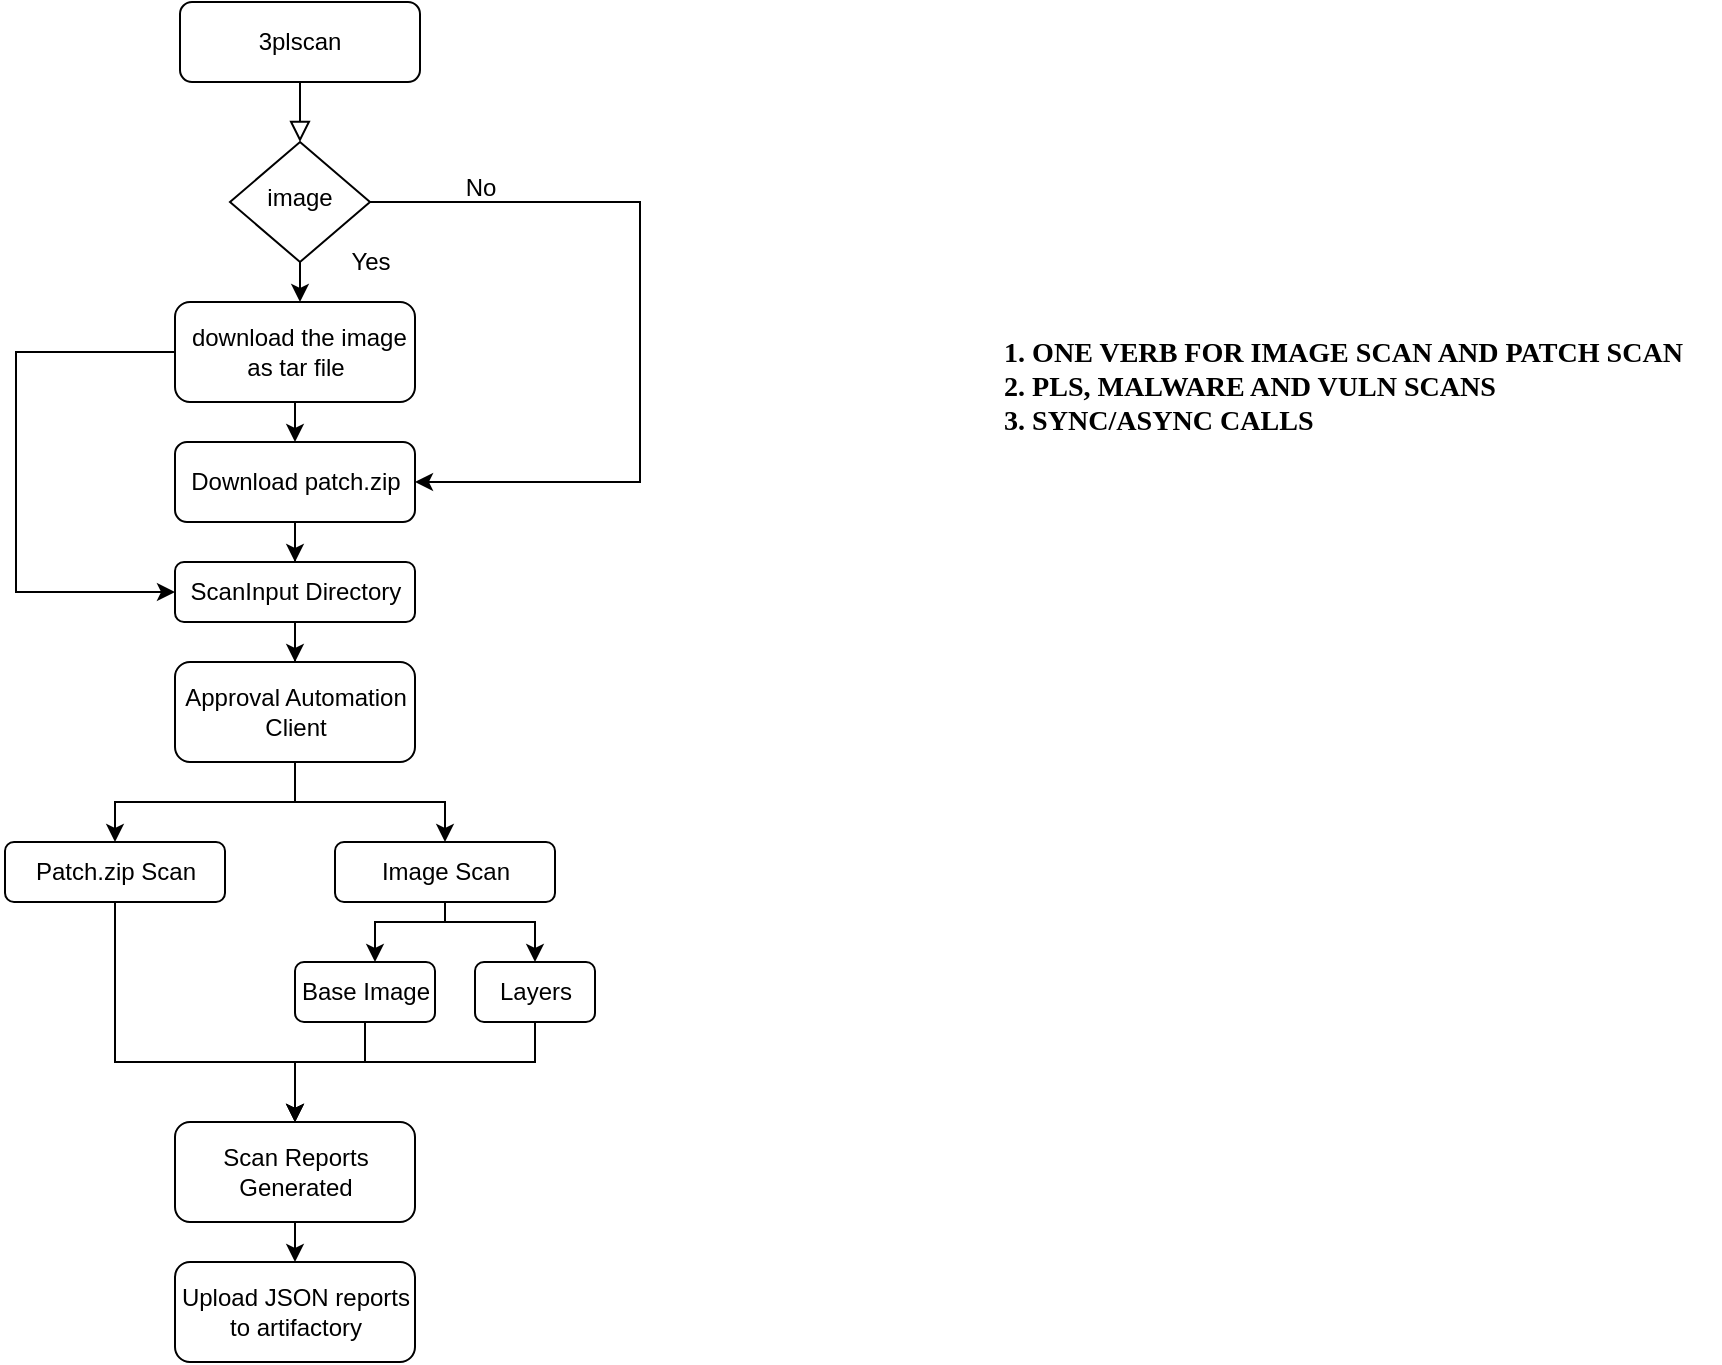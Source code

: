 <mxfile version="24.4.9" type="github">
  <diagram id="C5RBs43oDa-KdzZeNtuy" name="Page-1">
    <mxGraphModel dx="1434" dy="761" grid="1" gridSize="10" guides="1" tooltips="1" connect="1" arrows="1" fold="1" page="1" pageScale="1" pageWidth="827" pageHeight="1169" math="0" shadow="0">
      <root>
        <mxCell id="WIyWlLk6GJQsqaUBKTNV-0" />
        <mxCell id="WIyWlLk6GJQsqaUBKTNV-1" parent="WIyWlLk6GJQsqaUBKTNV-0" />
        <mxCell id="WIyWlLk6GJQsqaUBKTNV-2" value="" style="rounded=0;html=1;jettySize=auto;orthogonalLoop=1;fontSize=11;endArrow=block;endFill=0;endSize=8;strokeWidth=1;shadow=0;labelBackgroundColor=none;edgeStyle=orthogonalEdgeStyle;" parent="WIyWlLk6GJQsqaUBKTNV-1" source="WIyWlLk6GJQsqaUBKTNV-3" target="WIyWlLk6GJQsqaUBKTNV-6" edge="1">
          <mxGeometry relative="1" as="geometry" />
        </mxCell>
        <mxCell id="WIyWlLk6GJQsqaUBKTNV-3" value="3plscan" style="rounded=1;whiteSpace=wrap;html=1;fontSize=12;glass=0;strokeWidth=1;shadow=0;" parent="WIyWlLk6GJQsqaUBKTNV-1" vertex="1">
          <mxGeometry x="160" y="50" width="120" height="40" as="geometry" />
        </mxCell>
        <mxCell id="bfx6ZXpTKwMHhjVZ1_P0-19" style="edgeStyle=orthogonalEdgeStyle;rounded=0;orthogonalLoop=1;jettySize=auto;html=1;exitX=1;exitY=0.5;exitDx=0;exitDy=0;entryX=1;entryY=0.5;entryDx=0;entryDy=0;" edge="1" parent="WIyWlLk6GJQsqaUBKTNV-1" source="WIyWlLk6GJQsqaUBKTNV-6">
          <mxGeometry relative="1" as="geometry">
            <mxPoint x="277.5" y="290" as="targetPoint" />
            <Array as="points">
              <mxPoint x="390" y="150" />
              <mxPoint x="390" y="290" />
            </Array>
          </mxGeometry>
        </mxCell>
        <mxCell id="bfx6ZXpTKwMHhjVZ1_P0-47" value="" style="edgeStyle=elbowEdgeStyle;rounded=0;orthogonalLoop=1;jettySize=auto;html=1;" edge="1" parent="WIyWlLk6GJQsqaUBKTNV-1" source="WIyWlLk6GJQsqaUBKTNV-6" target="WIyWlLk6GJQsqaUBKTNV-12">
          <mxGeometry relative="1" as="geometry" />
        </mxCell>
        <mxCell id="WIyWlLk6GJQsqaUBKTNV-6" value="image" style="rhombus;whiteSpace=wrap;html=1;shadow=0;fontFamily=Helvetica;fontSize=12;align=center;strokeWidth=1;spacing=6;spacingTop=-4;" parent="WIyWlLk6GJQsqaUBKTNV-1" vertex="1">
          <mxGeometry x="185" y="120" width="70" height="60" as="geometry" />
        </mxCell>
        <mxCell id="bfx6ZXpTKwMHhjVZ1_P0-23" style="edgeStyle=orthogonalEdgeStyle;rounded=0;orthogonalLoop=1;jettySize=auto;html=1;exitX=0;exitY=0.5;exitDx=0;exitDy=0;entryX=0;entryY=0.5;entryDx=0;entryDy=0;" edge="1" parent="WIyWlLk6GJQsqaUBKTNV-1" source="WIyWlLk6GJQsqaUBKTNV-12" target="bfx6ZXpTKwMHhjVZ1_P0-0">
          <mxGeometry relative="1" as="geometry">
            <Array as="points">
              <mxPoint x="78" y="225" />
              <mxPoint x="78" y="345" />
            </Array>
          </mxGeometry>
        </mxCell>
        <mxCell id="bfx6ZXpTKwMHhjVZ1_P0-48" value="" style="edgeStyle=elbowEdgeStyle;rounded=0;orthogonalLoop=1;jettySize=auto;html=1;" edge="1" parent="WIyWlLk6GJQsqaUBKTNV-1" source="WIyWlLk6GJQsqaUBKTNV-12" target="bfx6ZXpTKwMHhjVZ1_P0-5">
          <mxGeometry relative="1" as="geometry" />
        </mxCell>
        <mxCell id="WIyWlLk6GJQsqaUBKTNV-12" value="&amp;nbsp;download the image as tar file" style="rounded=1;whiteSpace=wrap;html=1;fontSize=12;glass=0;strokeWidth=1;shadow=0;" parent="WIyWlLk6GJQsqaUBKTNV-1" vertex="1">
          <mxGeometry x="157.5" y="200" width="120" height="50" as="geometry" />
        </mxCell>
        <mxCell id="bfx6ZXpTKwMHhjVZ1_P0-26" style="edgeStyle=orthogonalEdgeStyle;rounded=0;orthogonalLoop=1;jettySize=auto;html=1;exitX=0.5;exitY=1;exitDx=0;exitDy=0;" edge="1" parent="WIyWlLk6GJQsqaUBKTNV-1" source="ff9ctfdQbOols4yk4HQ5-4" target="bfx6ZXpTKwMHhjVZ1_P0-13">
          <mxGeometry relative="1" as="geometry">
            <Array as="points">
              <mxPoint x="217.5" y="450" />
              <mxPoint x="292.5" y="450" />
            </Array>
          </mxGeometry>
        </mxCell>
        <mxCell id="bfx6ZXpTKwMHhjVZ1_P0-50" style="edgeStyle=orthogonalEdgeStyle;rounded=0;orthogonalLoop=1;jettySize=auto;html=1;exitX=0.5;exitY=1;exitDx=0;exitDy=0;" edge="1" parent="WIyWlLk6GJQsqaUBKTNV-1" source="ff9ctfdQbOols4yk4HQ5-4" target="bfx6ZXpTKwMHhjVZ1_P0-11">
          <mxGeometry relative="1" as="geometry" />
        </mxCell>
        <mxCell id="ff9ctfdQbOols4yk4HQ5-4" value="Approval Automation Client" style="rounded=1;whiteSpace=wrap;html=1;fontSize=12;glass=0;strokeWidth=1;shadow=0;" parent="WIyWlLk6GJQsqaUBKTNV-1" vertex="1">
          <mxGeometry x="157.5" y="380" width="120" height="50" as="geometry" />
        </mxCell>
        <mxCell id="bfx6ZXpTKwMHhjVZ1_P0-46" value="" style="edgeStyle=elbowEdgeStyle;rounded=0;orthogonalLoop=1;jettySize=auto;html=1;" edge="1" parent="WIyWlLk6GJQsqaUBKTNV-1" target="WIyWlLk6GJQsqaUBKTNV-12">
          <mxGeometry relative="1" as="geometry">
            <mxPoint x="275.5" y="210.882" as="sourcePoint" />
          </mxGeometry>
        </mxCell>
        <mxCell id="ff9ctfdQbOols4yk4HQ5-21" value="&lt;pre style=&quot;&quot;&gt;&lt;h3&gt;&lt;font face=&quot;Times New Roman&quot;&gt;1. ONE VERB FOR IMAGE SCAN AND PATCH SCAN&lt;br&gt;&lt;/font&gt;&lt;font face=&quot;Times New Roman&quot;&gt;2. PLS, MALWARE AND VULN SCANS&amp;nbsp;&lt;br&gt;&lt;/font&gt;&lt;font face=&quot;Times New Roman&quot;&gt;&lt;span style=&quot;background-color: initial;&quot;&gt;3. SYNC/ASYNC CALLS&lt;/span&gt;&lt;/font&gt;&lt;/h3&gt;&lt;span style=&quot;background-color: initial;&quot;&gt;&lt;font face=&quot;-Fqa7TPpRocDxB_hccjI&quot;&gt;&amp;nbsp;&lt;/font&gt;&lt;/span&gt;&lt;/pre&gt;" style="text;html=1;align=left;verticalAlign=middle;resizable=0;points=[];autosize=1;strokeColor=none;fillColor=none;" parent="WIyWlLk6GJQsqaUBKTNV-1" vertex="1">
          <mxGeometry x="570" y="195" width="360" height="120" as="geometry" />
        </mxCell>
        <mxCell id="bfx6ZXpTKwMHhjVZ1_P0-1" value="" style="edgeStyle=orthogonalEdgeStyle;rounded=0;orthogonalLoop=1;jettySize=auto;html=1;" edge="1" parent="WIyWlLk6GJQsqaUBKTNV-1" source="bfx6ZXpTKwMHhjVZ1_P0-0" target="ff9ctfdQbOols4yk4HQ5-4">
          <mxGeometry relative="1" as="geometry" />
        </mxCell>
        <mxCell id="bfx6ZXpTKwMHhjVZ1_P0-0" value="ScanInput Directory" style="rounded=1;whiteSpace=wrap;html=1;fontSize=12;glass=0;strokeWidth=1;shadow=0;" vertex="1" parent="WIyWlLk6GJQsqaUBKTNV-1">
          <mxGeometry x="157.5" y="330" width="120" height="30" as="geometry" />
        </mxCell>
        <mxCell id="bfx6ZXpTKwMHhjVZ1_P0-22" value="" style="edgeStyle=orthogonalEdgeStyle;rounded=0;orthogonalLoop=1;jettySize=auto;html=1;" edge="1" parent="WIyWlLk6GJQsqaUBKTNV-1" source="bfx6ZXpTKwMHhjVZ1_P0-5" target="bfx6ZXpTKwMHhjVZ1_P0-0">
          <mxGeometry relative="1" as="geometry" />
        </mxCell>
        <mxCell id="bfx6ZXpTKwMHhjVZ1_P0-5" value="Download patch.zip" style="rounded=1;whiteSpace=wrap;html=1;fontSize=12;glass=0;strokeWidth=1;shadow=0;" vertex="1" parent="WIyWlLk6GJQsqaUBKTNV-1">
          <mxGeometry x="157.5" y="270" width="120" height="40" as="geometry" />
        </mxCell>
        <mxCell id="bfx6ZXpTKwMHhjVZ1_P0-10" value="" style="edgeStyle=orthogonalEdgeStyle;rounded=0;orthogonalLoop=1;jettySize=auto;html=1;entryX=0.5;entryY=0;entryDx=0;entryDy=0;" edge="1" parent="WIyWlLk6GJQsqaUBKTNV-1" source="bfx6ZXpTKwMHhjVZ1_P0-11" target="bfx6ZXpTKwMHhjVZ1_P0-42">
          <mxGeometry relative="1" as="geometry">
            <Array as="points">
              <mxPoint x="127.5" y="580" />
              <mxPoint x="217.5" y="580" />
            </Array>
          </mxGeometry>
        </mxCell>
        <mxCell id="bfx6ZXpTKwMHhjVZ1_P0-11" value="Patch.zip Scan" style="rounded=1;whiteSpace=wrap;html=1;fontSize=12;glass=0;strokeWidth=1;shadow=0;" vertex="1" parent="WIyWlLk6GJQsqaUBKTNV-1">
          <mxGeometry x="72.5" y="470" width="110" height="30" as="geometry" />
        </mxCell>
        <mxCell id="bfx6ZXpTKwMHhjVZ1_P0-30" style="edgeStyle=orthogonalEdgeStyle;rounded=0;orthogonalLoop=1;jettySize=auto;html=1;exitX=0.5;exitY=1;exitDx=0;exitDy=0;" edge="1" parent="WIyWlLk6GJQsqaUBKTNV-1" source="bfx6ZXpTKwMHhjVZ1_P0-13" target="bfx6ZXpTKwMHhjVZ1_P0-27">
          <mxGeometry relative="1" as="geometry">
            <Array as="points">
              <mxPoint x="292.5" y="510" />
              <mxPoint x="257.5" y="510" />
            </Array>
          </mxGeometry>
        </mxCell>
        <mxCell id="bfx6ZXpTKwMHhjVZ1_P0-31" style="edgeStyle=orthogonalEdgeStyle;rounded=0;orthogonalLoop=1;jettySize=auto;html=1;exitX=0.5;exitY=1;exitDx=0;exitDy=0;entryX=0.5;entryY=0;entryDx=0;entryDy=0;" edge="1" parent="WIyWlLk6GJQsqaUBKTNV-1" source="bfx6ZXpTKwMHhjVZ1_P0-13" target="bfx6ZXpTKwMHhjVZ1_P0-28">
          <mxGeometry relative="1" as="geometry">
            <Array as="points">
              <mxPoint x="292.5" y="510" />
              <mxPoint x="337.5" y="510" />
            </Array>
          </mxGeometry>
        </mxCell>
        <mxCell id="bfx6ZXpTKwMHhjVZ1_P0-13" value="Image Scan" style="rounded=1;whiteSpace=wrap;html=1;fontSize=12;glass=0;strokeWidth=1;shadow=0;" vertex="1" parent="WIyWlLk6GJQsqaUBKTNV-1">
          <mxGeometry x="237.5" y="470" width="110" height="30" as="geometry" />
        </mxCell>
        <mxCell id="bfx6ZXpTKwMHhjVZ1_P0-16" value="Upload JSON reports to artifactory" style="rounded=1;whiteSpace=wrap;html=1;fontSize=12;glass=0;strokeWidth=1;shadow=0;" vertex="1" parent="WIyWlLk6GJQsqaUBKTNV-1">
          <mxGeometry x="157.5" y="680" width="120" height="50" as="geometry" />
        </mxCell>
        <mxCell id="bfx6ZXpTKwMHhjVZ1_P0-20" value="No" style="text;html=1;align=center;verticalAlign=middle;resizable=0;points=[];autosize=1;strokeColor=none;fillColor=none;" vertex="1" parent="WIyWlLk6GJQsqaUBKTNV-1">
          <mxGeometry x="290" y="128" width="40" height="30" as="geometry" />
        </mxCell>
        <mxCell id="bfx6ZXpTKwMHhjVZ1_P0-21" value="Yes" style="text;html=1;align=center;verticalAlign=middle;resizable=0;points=[];autosize=1;strokeColor=none;fillColor=none;" vertex="1" parent="WIyWlLk6GJQsqaUBKTNV-1">
          <mxGeometry x="235" y="165" width="40" height="30" as="geometry" />
        </mxCell>
        <mxCell id="bfx6ZXpTKwMHhjVZ1_P0-51" style="edgeStyle=orthogonalEdgeStyle;rounded=0;orthogonalLoop=1;jettySize=auto;html=1;exitX=0.5;exitY=1;exitDx=0;exitDy=0;entryX=0.5;entryY=0;entryDx=0;entryDy=0;" edge="1" parent="WIyWlLk6GJQsqaUBKTNV-1" source="bfx6ZXpTKwMHhjVZ1_P0-27" target="bfx6ZXpTKwMHhjVZ1_P0-42">
          <mxGeometry relative="1" as="geometry">
            <Array as="points">
              <mxPoint x="253" y="580" />
              <mxPoint x="218" y="580" />
            </Array>
          </mxGeometry>
        </mxCell>
        <mxCell id="bfx6ZXpTKwMHhjVZ1_P0-27" value="Base Image" style="rounded=1;whiteSpace=wrap;html=1;fontSize=12;glass=0;strokeWidth=1;shadow=0;" vertex="1" parent="WIyWlLk6GJQsqaUBKTNV-1">
          <mxGeometry x="217.5" y="530" width="70" height="30" as="geometry" />
        </mxCell>
        <mxCell id="bfx6ZXpTKwMHhjVZ1_P0-39" style="edgeStyle=orthogonalEdgeStyle;rounded=0;orthogonalLoop=1;jettySize=auto;html=1;exitX=0.5;exitY=1;exitDx=0;exitDy=0;entryX=0.5;entryY=0;entryDx=0;entryDy=0;" edge="1" parent="WIyWlLk6GJQsqaUBKTNV-1" source="bfx6ZXpTKwMHhjVZ1_P0-28" target="bfx6ZXpTKwMHhjVZ1_P0-42">
          <mxGeometry relative="1" as="geometry">
            <mxPoint x="297.5" y="780" as="targetPoint" />
            <Array as="points">
              <mxPoint x="337.5" y="580" />
              <mxPoint x="217.5" y="580" />
            </Array>
          </mxGeometry>
        </mxCell>
        <mxCell id="bfx6ZXpTKwMHhjVZ1_P0-28" value="Layers" style="rounded=1;whiteSpace=wrap;html=1;fontSize=12;glass=0;strokeWidth=1;shadow=0;" vertex="1" parent="WIyWlLk6GJQsqaUBKTNV-1">
          <mxGeometry x="307.5" y="530" width="60" height="30" as="geometry" />
        </mxCell>
        <mxCell id="bfx6ZXpTKwMHhjVZ1_P0-43" value="" style="edgeStyle=elbowEdgeStyle;rounded=0;orthogonalLoop=1;jettySize=auto;html=1;" edge="1" parent="WIyWlLk6GJQsqaUBKTNV-1" source="bfx6ZXpTKwMHhjVZ1_P0-42" target="bfx6ZXpTKwMHhjVZ1_P0-16">
          <mxGeometry relative="1" as="geometry" />
        </mxCell>
        <mxCell id="bfx6ZXpTKwMHhjVZ1_P0-42" value="Scan Reports Generated" style="rounded=1;whiteSpace=wrap;html=1;fontSize=12;glass=0;strokeWidth=1;shadow=0;" vertex="1" parent="WIyWlLk6GJQsqaUBKTNV-1">
          <mxGeometry x="157.5" y="610" width="120" height="50" as="geometry" />
        </mxCell>
        <mxCell id="bfx6ZXpTKwMHhjVZ1_P0-44" style="edgeStyle=elbowEdgeStyle;rounded=0;orthogonalLoop=1;jettySize=auto;html=1;exitX=0.5;exitY=1;exitDx=0;exitDy=0;" edge="1" parent="WIyWlLk6GJQsqaUBKTNV-1" source="bfx6ZXpTKwMHhjVZ1_P0-11" target="bfx6ZXpTKwMHhjVZ1_P0-11">
          <mxGeometry relative="1" as="geometry" />
        </mxCell>
      </root>
    </mxGraphModel>
  </diagram>
</mxfile>
